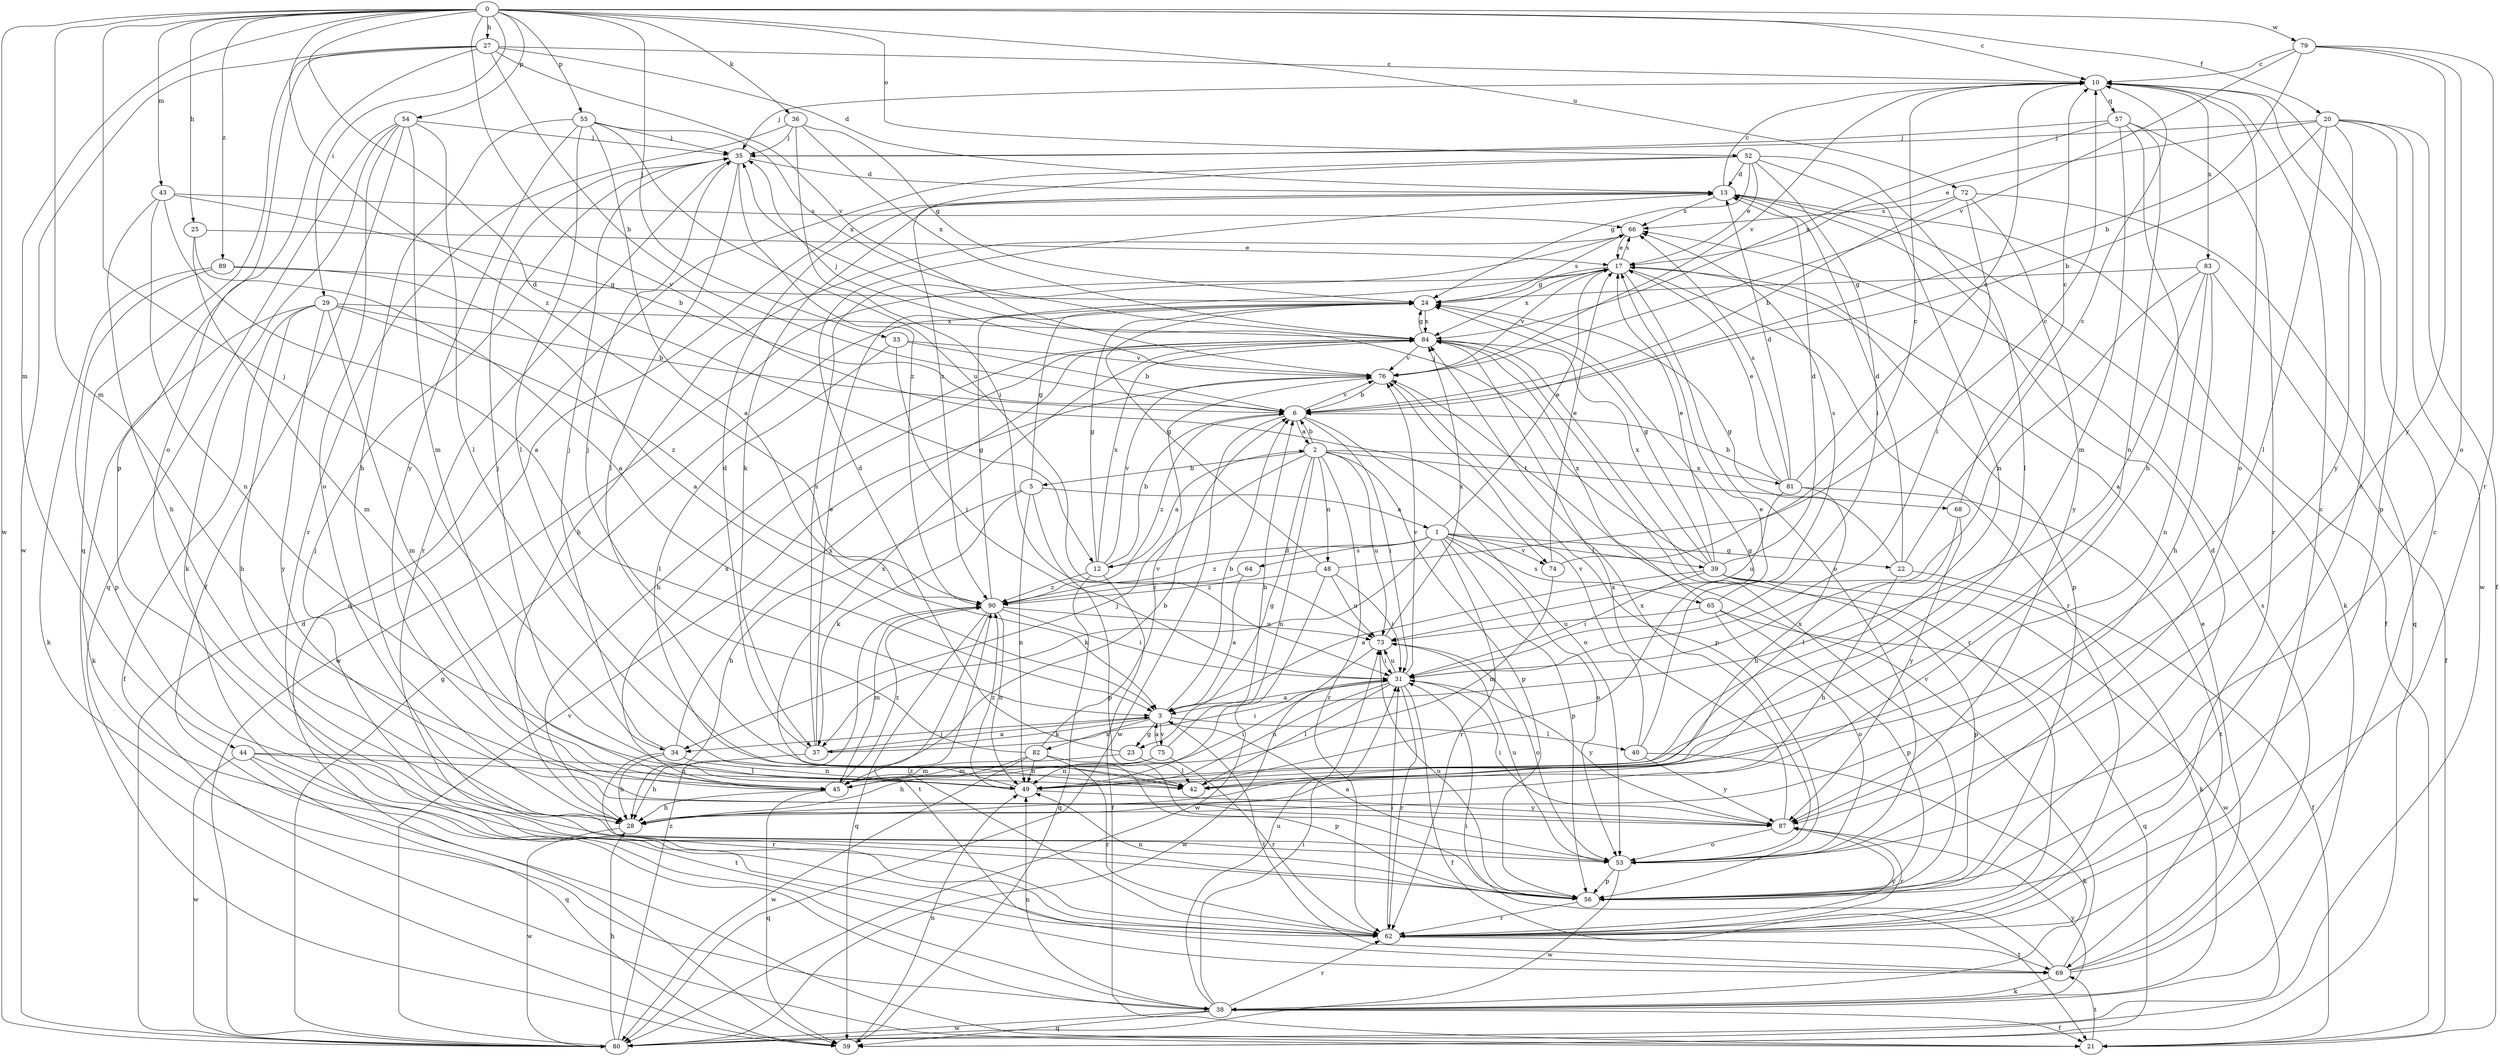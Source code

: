 strict digraph  {
0;
1;
2;
3;
5;
6;
10;
12;
13;
17;
20;
21;
22;
23;
24;
25;
27;
28;
29;
31;
33;
34;
35;
36;
37;
38;
39;
40;
42;
43;
44;
45;
48;
49;
52;
53;
54;
55;
56;
57;
59;
62;
64;
65;
66;
68;
69;
72;
73;
74;
75;
76;
79;
80;
81;
82;
83;
84;
87;
89;
90;
0 -> 10  [label=c];
0 -> 12  [label=d];
0 -> 20  [label=f];
0 -> 25  [label=h];
0 -> 27  [label=h];
0 -> 29  [label=i];
0 -> 33  [label=j];
0 -> 34  [label=j];
0 -> 36  [label=k];
0 -> 43  [label=m];
0 -> 44  [label=m];
0 -> 45  [label=m];
0 -> 52  [label=o];
0 -> 54  [label=p];
0 -> 55  [label=p];
0 -> 72  [label=u];
0 -> 74  [label=v];
0 -> 79  [label=w];
0 -> 80  [label=w];
0 -> 89  [label=z];
0 -> 90  [label=z];
1 -> 12  [label=d];
1 -> 17  [label=e];
1 -> 22  [label=g];
1 -> 37  [label=k];
1 -> 39  [label=l];
1 -> 53  [label=o];
1 -> 56  [label=p];
1 -> 62  [label=r];
1 -> 64  [label=s];
1 -> 65  [label=s];
1 -> 74  [label=v];
1 -> 90  [label=z];
2 -> 5  [label=b];
2 -> 6  [label=b];
2 -> 23  [label=g];
2 -> 34  [label=j];
2 -> 48  [label=n];
2 -> 49  [label=n];
2 -> 56  [label=p];
2 -> 62  [label=r];
2 -> 68  [label=t];
2 -> 73  [label=u];
2 -> 81  [label=x];
3 -> 6  [label=b];
3 -> 23  [label=g];
3 -> 34  [label=j];
3 -> 37  [label=k];
3 -> 40  [label=l];
3 -> 69  [label=t];
3 -> 75  [label=v];
3 -> 82  [label=x];
5 -> 1  [label=a];
5 -> 24  [label=g];
5 -> 28  [label=h];
5 -> 37  [label=k];
5 -> 49  [label=n];
5 -> 56  [label=p];
6 -> 2  [label=a];
6 -> 31  [label=i];
6 -> 53  [label=o];
6 -> 76  [label=v];
6 -> 80  [label=w];
6 -> 90  [label=z];
10 -> 35  [label=j];
10 -> 53  [label=o];
10 -> 57  [label=q];
10 -> 76  [label=v];
10 -> 83  [label=x];
12 -> 2  [label=a];
12 -> 6  [label=b];
12 -> 21  [label=f];
12 -> 24  [label=g];
12 -> 59  [label=q];
12 -> 76  [label=v];
12 -> 84  [label=x];
12 -> 90  [label=z];
13 -> 10  [label=c];
13 -> 21  [label=f];
13 -> 37  [label=k];
13 -> 38  [label=k];
13 -> 66  [label=s];
17 -> 24  [label=g];
17 -> 53  [label=o];
17 -> 56  [label=p];
17 -> 62  [label=r];
17 -> 66  [label=s];
17 -> 76  [label=v];
17 -> 80  [label=w];
17 -> 84  [label=x];
20 -> 6  [label=b];
20 -> 17  [label=e];
20 -> 21  [label=f];
20 -> 35  [label=j];
20 -> 42  [label=l];
20 -> 56  [label=p];
20 -> 80  [label=w];
20 -> 87  [label=y];
21 -> 69  [label=t];
22 -> 10  [label=c];
22 -> 13  [label=d];
22 -> 21  [label=f];
22 -> 24  [label=g];
22 -> 28  [label=h];
23 -> 13  [label=d];
23 -> 42  [label=l];
23 -> 45  [label=m];
24 -> 66  [label=s];
24 -> 84  [label=x];
25 -> 3  [label=a];
25 -> 17  [label=e];
25 -> 45  [label=m];
27 -> 6  [label=b];
27 -> 10  [label=c];
27 -> 13  [label=d];
27 -> 53  [label=o];
27 -> 56  [label=p];
27 -> 59  [label=q];
27 -> 76  [label=v];
27 -> 80  [label=w];
28 -> 80  [label=w];
29 -> 6  [label=b];
29 -> 21  [label=f];
29 -> 28  [label=h];
29 -> 38  [label=k];
29 -> 45  [label=m];
29 -> 84  [label=x];
29 -> 87  [label=y];
29 -> 90  [label=z];
31 -> 3  [label=a];
31 -> 21  [label=f];
31 -> 42  [label=l];
31 -> 49  [label=n];
31 -> 62  [label=r];
31 -> 73  [label=u];
31 -> 76  [label=v];
31 -> 87  [label=y];
33 -> 6  [label=b];
33 -> 31  [label=i];
33 -> 42  [label=l];
33 -> 76  [label=v];
34 -> 28  [label=h];
34 -> 35  [label=j];
34 -> 49  [label=n];
34 -> 62  [label=r];
34 -> 84  [label=x];
35 -> 13  [label=d];
35 -> 42  [label=l];
35 -> 62  [label=r];
35 -> 90  [label=z];
36 -> 24  [label=g];
36 -> 31  [label=i];
36 -> 35  [label=j];
36 -> 62  [label=r];
36 -> 84  [label=x];
37 -> 3  [label=a];
37 -> 13  [label=d];
37 -> 17  [label=e];
37 -> 28  [label=h];
37 -> 31  [label=i];
37 -> 66  [label=s];
38 -> 21  [label=f];
38 -> 31  [label=i];
38 -> 49  [label=n];
38 -> 59  [label=q];
38 -> 62  [label=r];
38 -> 73  [label=u];
38 -> 80  [label=w];
38 -> 87  [label=y];
39 -> 3  [label=a];
39 -> 13  [label=d];
39 -> 17  [label=e];
39 -> 24  [label=g];
39 -> 31  [label=i];
39 -> 35  [label=j];
39 -> 38  [label=k];
39 -> 56  [label=p];
39 -> 80  [label=w];
39 -> 84  [label=x];
40 -> 17  [label=e];
40 -> 38  [label=k];
40 -> 76  [label=v];
40 -> 87  [label=y];
42 -> 24  [label=g];
43 -> 3  [label=a];
43 -> 6  [label=b];
43 -> 28  [label=h];
43 -> 49  [label=n];
43 -> 66  [label=s];
44 -> 42  [label=l];
44 -> 49  [label=n];
44 -> 59  [label=q];
44 -> 69  [label=t];
44 -> 80  [label=w];
45 -> 6  [label=b];
45 -> 28  [label=h];
45 -> 31  [label=i];
45 -> 59  [label=q];
45 -> 84  [label=x];
45 -> 90  [label=z];
48 -> 10  [label=c];
48 -> 24  [label=g];
48 -> 31  [label=i];
48 -> 73  [label=u];
48 -> 80  [label=w];
48 -> 90  [label=z];
49 -> 35  [label=j];
49 -> 84  [label=x];
49 -> 87  [label=y];
49 -> 90  [label=z];
52 -> 13  [label=d];
52 -> 17  [label=e];
52 -> 24  [label=g];
52 -> 31  [label=i];
52 -> 42  [label=l];
52 -> 49  [label=n];
52 -> 59  [label=q];
52 -> 90  [label=z];
53 -> 3  [label=a];
53 -> 56  [label=p];
53 -> 73  [label=u];
53 -> 80  [label=w];
53 -> 84  [label=x];
54 -> 21  [label=f];
54 -> 35  [label=j];
54 -> 38  [label=k];
54 -> 42  [label=l];
54 -> 45  [label=m];
54 -> 53  [label=o];
54 -> 59  [label=q];
55 -> 3  [label=a];
55 -> 28  [label=h];
55 -> 35  [label=j];
55 -> 42  [label=l];
55 -> 73  [label=u];
55 -> 84  [label=x];
55 -> 87  [label=y];
56 -> 10  [label=c];
56 -> 13  [label=d];
56 -> 49  [label=n];
56 -> 62  [label=r];
56 -> 73  [label=u];
56 -> 84  [label=x];
57 -> 28  [label=h];
57 -> 35  [label=j];
57 -> 45  [label=m];
57 -> 49  [label=n];
57 -> 62  [label=r];
57 -> 84  [label=x];
59 -> 49  [label=n];
62 -> 10  [label=c];
62 -> 31  [label=i];
62 -> 35  [label=j];
62 -> 69  [label=t];
62 -> 87  [label=y];
62 -> 90  [label=z];
64 -> 3  [label=a];
64 -> 90  [label=z];
65 -> 53  [label=o];
65 -> 56  [label=p];
65 -> 59  [label=q];
65 -> 66  [label=s];
65 -> 73  [label=u];
65 -> 84  [label=x];
66 -> 17  [label=e];
66 -> 28  [label=h];
68 -> 10  [label=c];
68 -> 42  [label=l];
68 -> 87  [label=y];
69 -> 10  [label=c];
69 -> 17  [label=e];
69 -> 31  [label=i];
69 -> 38  [label=k];
69 -> 66  [label=s];
69 -> 76  [label=v];
72 -> 6  [label=b];
72 -> 31  [label=i];
72 -> 59  [label=q];
72 -> 66  [label=s];
72 -> 87  [label=y];
73 -> 31  [label=i];
73 -> 53  [label=o];
73 -> 80  [label=w];
73 -> 84  [label=x];
74 -> 10  [label=c];
74 -> 17  [label=e];
74 -> 45  [label=m];
75 -> 3  [label=a];
75 -> 6  [label=b];
75 -> 45  [label=m];
75 -> 49  [label=n];
75 -> 62  [label=r];
76 -> 6  [label=b];
76 -> 35  [label=j];
76 -> 56  [label=p];
79 -> 6  [label=b];
79 -> 10  [label=c];
79 -> 53  [label=o];
79 -> 62  [label=r];
79 -> 76  [label=v];
79 -> 87  [label=y];
80 -> 13  [label=d];
80 -> 24  [label=g];
80 -> 28  [label=h];
80 -> 76  [label=v];
80 -> 90  [label=z];
81 -> 6  [label=b];
81 -> 10  [label=c];
81 -> 13  [label=d];
81 -> 17  [label=e];
81 -> 28  [label=h];
81 -> 66  [label=s];
81 -> 69  [label=t];
81 -> 73  [label=u];
82 -> 28  [label=h];
82 -> 35  [label=j];
82 -> 49  [label=n];
82 -> 56  [label=p];
82 -> 62  [label=r];
82 -> 76  [label=v];
82 -> 80  [label=w];
83 -> 3  [label=a];
83 -> 21  [label=f];
83 -> 24  [label=g];
83 -> 28  [label=h];
83 -> 31  [label=i];
83 -> 49  [label=n];
84 -> 24  [label=g];
84 -> 28  [label=h];
84 -> 62  [label=r];
84 -> 76  [label=v];
87 -> 31  [label=i];
87 -> 53  [label=o];
87 -> 62  [label=r];
87 -> 84  [label=x];
89 -> 3  [label=a];
89 -> 24  [label=g];
89 -> 38  [label=k];
89 -> 56  [label=p];
90 -> 24  [label=g];
90 -> 31  [label=i];
90 -> 45  [label=m];
90 -> 49  [label=n];
90 -> 59  [label=q];
90 -> 69  [label=t];
90 -> 73  [label=u];
}
